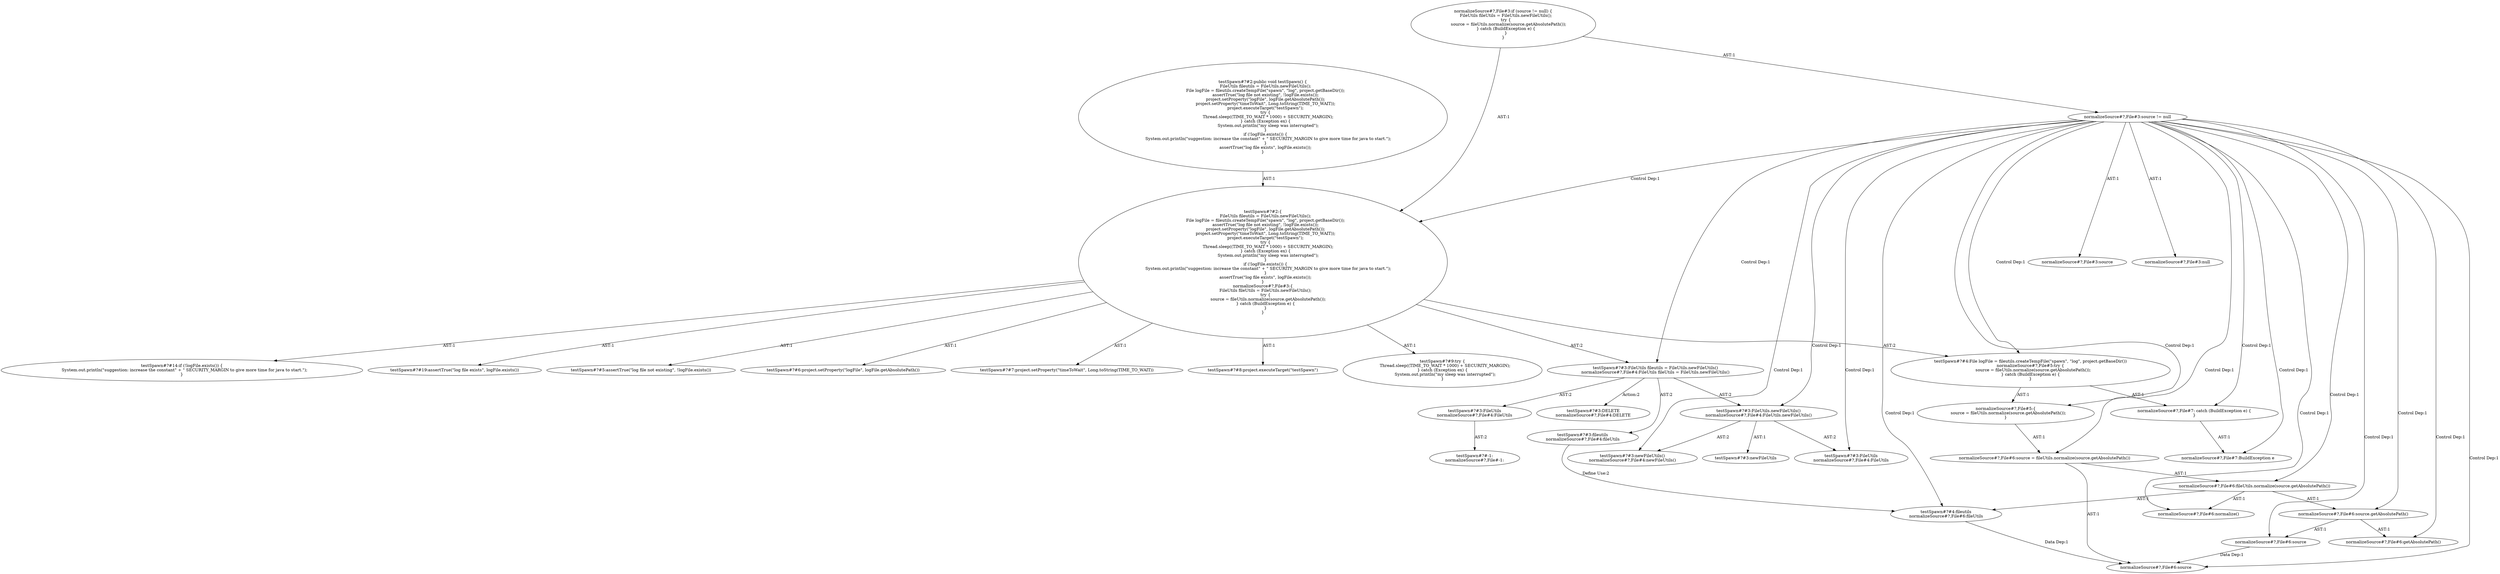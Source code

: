 digraph "Pattern" {
0 [label="testSpawn#?#3:DELETE
normalizeSource#?,File#4:DELETE" shape=ellipse]
1 [label="testSpawn#?#3:FileUtils fileutils = FileUtils.newFileUtils()
normalizeSource#?,File#4:FileUtils fileUtils = FileUtils.newFileUtils()" shape=ellipse]
2 [label="testSpawn#?#2:\{
    FileUtils fileutils = FileUtils.newFileUtils();
    File logFile = fileutils.createTempFile(\"spawn\", \"log\", project.getBaseDir());
    assertTrue(\"log file not existing\", !logFile.exists());
    project.setProperty(\"logFile\", logFile.getAbsolutePath());
    project.setProperty(\"timeToWait\", Long.toString(TIME_TO_WAIT));
    project.executeTarget(\"testSpawn\");
    try \{
        Thread.sleep((TIME_TO_WAIT * 1000) + SECURITY_MARGIN);
    \} catch (Exception ex) \{
        System.out.println(\"my sleep was interrupted\");
    \}
    if (!logFile.exists()) \{
        System.out.println(\"suggestion: increase the constant\" + \" SECURITY_MARGIN to give more time for java to start.\");
    \}
    assertTrue(\"log file exists\", logFile.exists());
\}
normalizeSource#?,File#3:\{
    FileUtils fileUtils = FileUtils.newFileUtils();
    try \{
        source = fileUtils.normalize(source.getAbsolutePath());
    \} catch (BuildException e) \{
    \}
\}" shape=ellipse]
3 [label="testSpawn#?#2:public void testSpawn() \{
    FileUtils fileutils = FileUtils.newFileUtils();
    File logFile = fileutils.createTempFile(\"spawn\", \"log\", project.getBaseDir());
    assertTrue(\"log file not existing\", !logFile.exists());
    project.setProperty(\"logFile\", logFile.getAbsolutePath());
    project.setProperty(\"timeToWait\", Long.toString(TIME_TO_WAIT));
    project.executeTarget(\"testSpawn\");
    try \{
        Thread.sleep((TIME_TO_WAIT * 1000) + SECURITY_MARGIN);
    \} catch (Exception ex) \{
        System.out.println(\"my sleep was interrupted\");
    \}
    if (!logFile.exists()) \{
        System.out.println(\"suggestion: increase the constant\" + \" SECURITY_MARGIN to give more time for java to start.\");
    \}
    assertTrue(\"log file exists\", logFile.exists());
\}" shape=ellipse]
4 [label="testSpawn#?#4:File logFile = fileutils.createTempFile(\"spawn\", \"log\", project.getBaseDir())
normalizeSource#?,File#5:try \{
    source = fileUtils.normalize(source.getAbsolutePath());
\} catch (BuildException e) \{
\}" shape=ellipse]
5 [label="testSpawn#?#5:assertTrue(\"log file not existing\", !logFile.exists())" shape=ellipse]
6 [label="testSpawn#?#6:project.setProperty(\"logFile\", logFile.getAbsolutePath())" shape=ellipse]
7 [label="testSpawn#?#7:project.setProperty(\"timeToWait\", Long.toString(TIME_TO_WAIT))" shape=ellipse]
8 [label="testSpawn#?#8:project.executeTarget(\"testSpawn\")" shape=ellipse]
9 [label="testSpawn#?#9:try \{
    Thread.sleep((TIME_TO_WAIT * 1000) + SECURITY_MARGIN);
\} catch (Exception ex) \{
    System.out.println(\"my sleep was interrupted\");
\}" shape=ellipse]
10 [label="testSpawn#?#14:if (!logFile.exists()) \{
    System.out.println(\"suggestion: increase the constant\" + \" SECURITY_MARGIN to give more time for java to start.\");
\}" shape=ellipse]
11 [label="testSpawn#?#19:assertTrue(\"log file exists\", logFile.exists())" shape=ellipse]
12 [label="testSpawn#?#3:fileutils
normalizeSource#?,File#4:fileUtils" shape=ellipse]
13 [label="testSpawn#?#4:fileutils
normalizeSource#?,File#6:fileUtils" shape=ellipse]
14 [label="testSpawn#?#3:FileUtils
normalizeSource#?,File#4:FileUtils" shape=ellipse]
15 [label="testSpawn#?#-1:
normalizeSource#?,File#-1:" shape=ellipse]
16 [label="testSpawn#?#3:FileUtils.newFileUtils()
normalizeSource#?,File#4:FileUtils.newFileUtils()" shape=ellipse]
17 [label="testSpawn#?#3:newFileUtils" shape=ellipse]
18 [label="testSpawn#?#3:FileUtils
normalizeSource#?,File#4:FileUtils" shape=ellipse]
19 [label="testSpawn#?#3:newFileUtils()
normalizeSource#?,File#4:newFileUtils()" shape=ellipse]
20 [label="normalizeSource#?,File#3:source != null" shape=ellipse]
21 [label="normalizeSource#?,File#7: catch (BuildException e) \{
\}" shape=ellipse]
22 [label="normalizeSource#?,File#7:BuildException e" shape=ellipse]
23 [label="normalizeSource#?,File#6:source = fileUtils.normalize(source.getAbsolutePath())" shape=ellipse]
24 [label="normalizeSource#?,File#6:getAbsolutePath()" shape=ellipse]
25 [label="normalizeSource#?,File#6:source" shape=ellipse]
26 [label="normalizeSource#?,File#3:source" shape=ellipse]
27 [label="normalizeSource#?,File#3:null" shape=ellipse]
28 [label="normalizeSource#?,File#6:source.getAbsolutePath()" shape=ellipse]
29 [label="normalizeSource#?,File#6:source" shape=ellipse]
30 [label="normalizeSource#?,File#5:\{
    source = fileUtils.normalize(source.getAbsolutePath());
\}" shape=ellipse]
31 [label="normalizeSource#?,File#6:normalize()" shape=ellipse]
32 [label="normalizeSource#?,File#3:if (source != null) \{
    FileUtils fileUtils = FileUtils.newFileUtils();
    try \{
        source = fileUtils.normalize(source.getAbsolutePath());
    \} catch (BuildException e) \{
    \}
\}" shape=ellipse]
33 [label="normalizeSource#?,File#6:fileUtils.normalize(source.getAbsolutePath())" shape=ellipse]
1 -> 0 [label="Action:2"];
1 -> 12 [label="AST:2"];
1 -> 14 [label="AST:2"];
1 -> 16 [label="AST:2"];
2 -> 1 [label="AST:2"];
2 -> 4 [label="AST:2"];
2 -> 5 [label="AST:1"];
2 -> 6 [label="AST:1"];
2 -> 7 [label="AST:1"];
2 -> 8 [label="AST:1"];
2 -> 9 [label="AST:1"];
2 -> 10 [label="AST:1"];
2 -> 11 [label="AST:1"];
3 -> 2 [label="AST:1"];
4 -> 21 [label="AST:1"];
4 -> 30 [label="AST:1"];
12 -> 13 [label="Define Use:2"];
13 -> 29 [label="Data Dep:1"];
14 -> 15 [label="AST:2"];
16 -> 17 [label="AST:1"];
16 -> 18 [label="AST:2"];
16 -> 19 [label="AST:2"];
20 -> 26 [label="AST:1"];
20 -> 27 [label="AST:1"];
20 -> 2 [label="Control Dep:1"];
20 -> 1 [label="Control Dep:1"];
20 -> 16 [label="Control Dep:1"];
20 -> 19 [label="Control Dep:1"];
20 -> 18 [label="Control Dep:1"];
20 -> 4 [label="Control Dep:1"];
20 -> 30 [label="Control Dep:1"];
20 -> 23 [label="Control Dep:1"];
20 -> 29 [label="Control Dep:1"];
20 -> 33 [label="Control Dep:1"];
20 -> 31 [label="Control Dep:1"];
20 -> 13 [label="Control Dep:1"];
20 -> 28 [label="Control Dep:1"];
20 -> 24 [label="Control Dep:1"];
20 -> 25 [label="Control Dep:1"];
20 -> 21 [label="Control Dep:1"];
20 -> 22 [label="Control Dep:1"];
21 -> 22 [label="AST:1"];
23 -> 29 [label="AST:1"];
23 -> 33 [label="AST:1"];
25 -> 29 [label="Data Dep:1"];
28 -> 24 [label="AST:1"];
28 -> 25 [label="AST:1"];
30 -> 23 [label="AST:1"];
32 -> 20 [label="AST:1"];
32 -> 2 [label="AST:1"];
33 -> 28 [label="AST:1"];
33 -> 31 [label="AST:1"];
33 -> 13 [label="AST:1"];
}